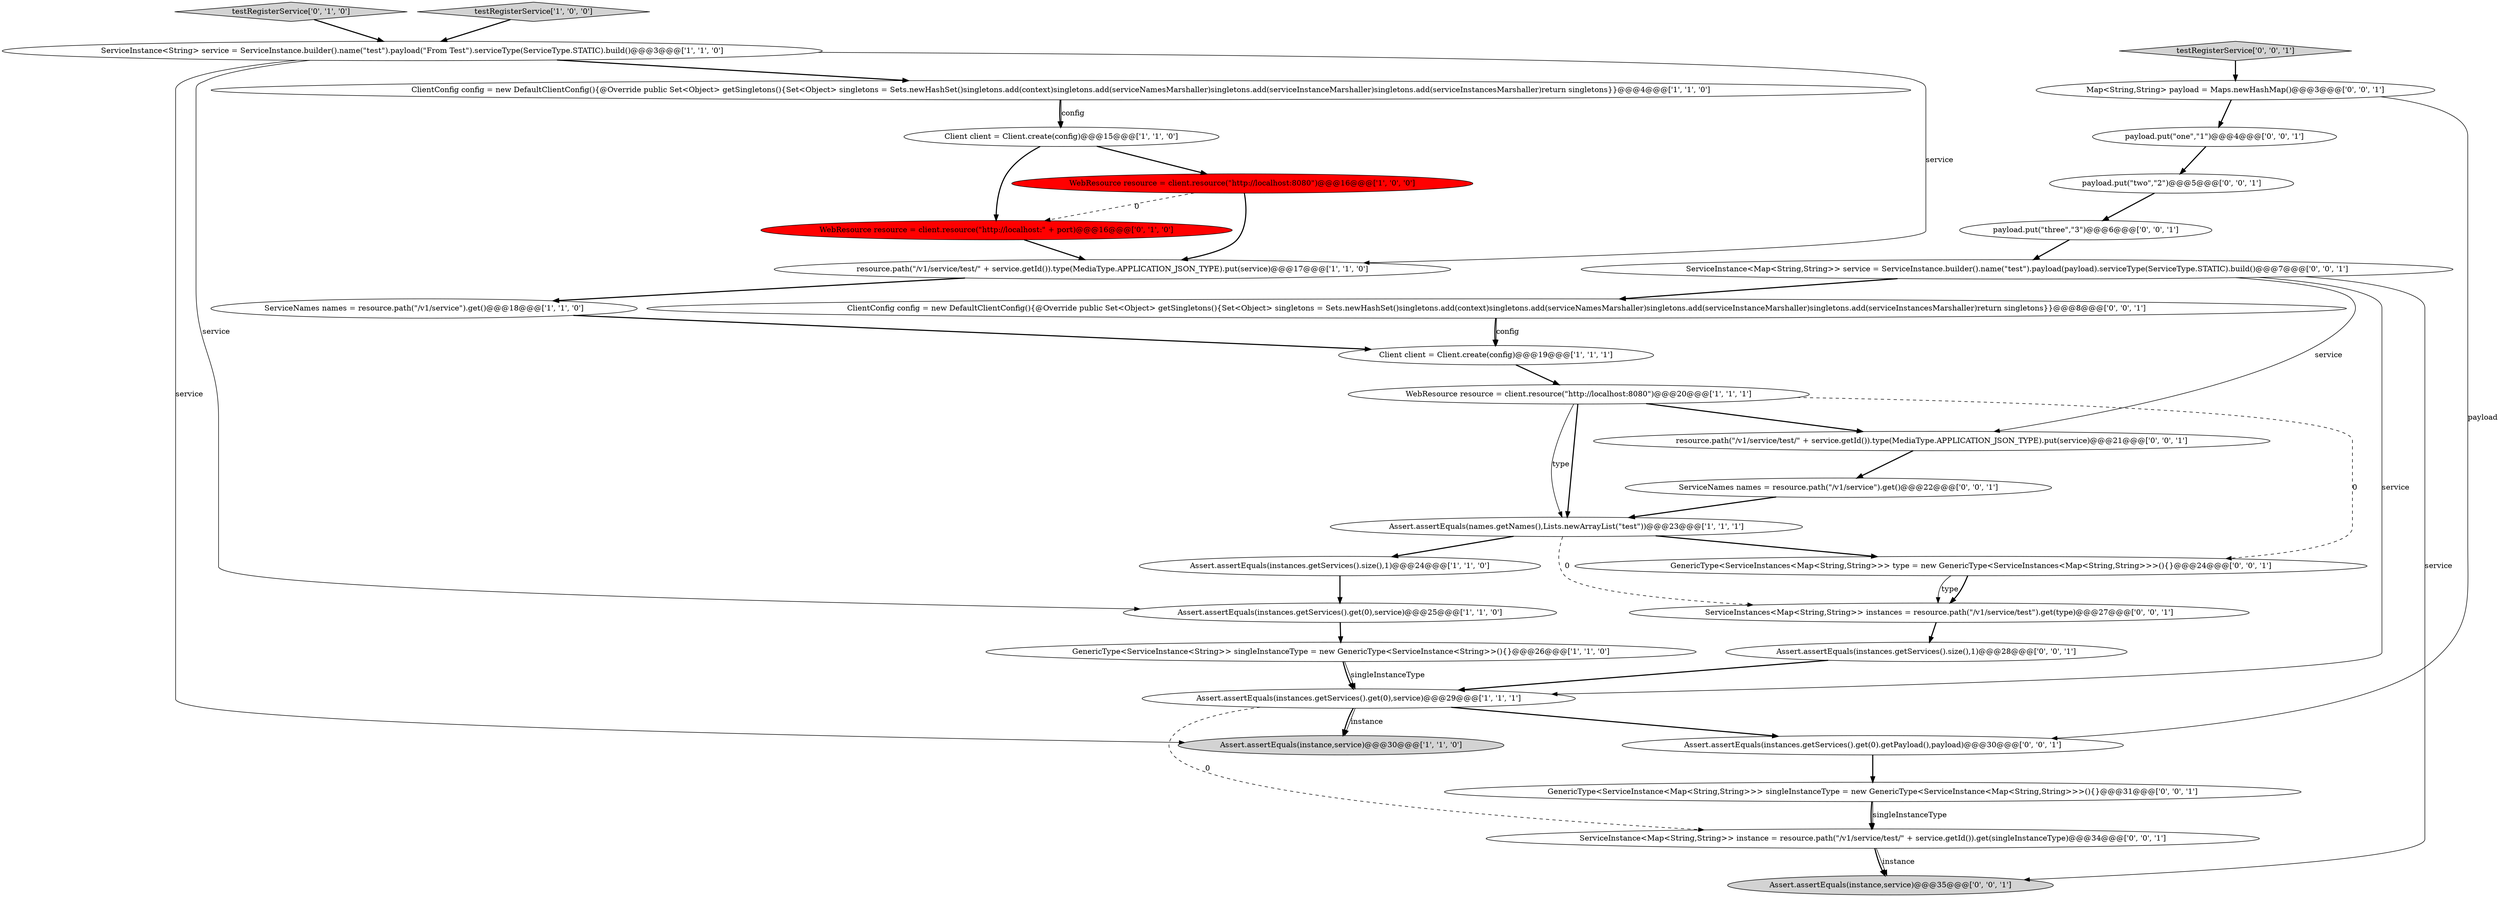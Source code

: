 digraph {
1 [style = filled, label = "WebResource resource = client.resource(\"http://localhost:8080\")@@@16@@@['1', '0', '0']", fillcolor = red, shape = ellipse image = "AAA1AAABBB1BBB"];
19 [style = filled, label = "ServiceInstance<Map<String,String>> instance = resource.path(\"/v1/service/test/\" + service.getId()).get(singleInstanceType)@@@34@@@['0', '0', '1']", fillcolor = white, shape = ellipse image = "AAA0AAABBB3BBB"];
12 [style = filled, label = "Client client = Client.create(config)@@@19@@@['1', '1', '1']", fillcolor = white, shape = ellipse image = "AAA0AAABBB1BBB"];
16 [style = filled, label = "WebResource resource = client.resource(\"http://localhost:\" + port)@@@16@@@['0', '1', '0']", fillcolor = red, shape = ellipse image = "AAA1AAABBB2BBB"];
0 [style = filled, label = "Assert.assertEquals(instance,service)@@@30@@@['1', '1', '0']", fillcolor = lightgray, shape = ellipse image = "AAA0AAABBB1BBB"];
30 [style = filled, label = "resource.path(\"/v1/service/test/\" + service.getId()).type(MediaType.APPLICATION_JSON_TYPE).put(service)@@@21@@@['0', '0', '1']", fillcolor = white, shape = ellipse image = "AAA0AAABBB3BBB"];
10 [style = filled, label = "ServiceInstance<String> service = ServiceInstance.builder().name(\"test\").payload(\"From Test\").serviceType(ServiceType.STATIC).build()@@@3@@@['1', '1', '0']", fillcolor = white, shape = ellipse image = "AAA0AAABBB1BBB"];
11 [style = filled, label = "resource.path(\"/v1/service/test/\" + service.getId()).type(MediaType.APPLICATION_JSON_TYPE).put(service)@@@17@@@['1', '1', '0']", fillcolor = white, shape = ellipse image = "AAA0AAABBB1BBB"];
4 [style = filled, label = "Assert.assertEquals(names.getNames(),Lists.newArrayList(\"test\"))@@@23@@@['1', '1', '1']", fillcolor = white, shape = ellipse image = "AAA0AAABBB1BBB"];
18 [style = filled, label = "testRegisterService['0', '0', '1']", fillcolor = lightgray, shape = diamond image = "AAA0AAABBB3BBB"];
13 [style = filled, label = "Assert.assertEquals(instances.getServices().get(0),service)@@@25@@@['1', '1', '0']", fillcolor = white, shape = ellipse image = "AAA0AAABBB1BBB"];
21 [style = filled, label = "Map<String,String> payload = Maps.newHashMap()@@@3@@@['0', '0', '1']", fillcolor = white, shape = ellipse image = "AAA0AAABBB3BBB"];
28 [style = filled, label = "Assert.assertEquals(instances.getServices().get(0).getPayload(),payload)@@@30@@@['0', '0', '1']", fillcolor = white, shape = ellipse image = "AAA0AAABBB3BBB"];
7 [style = filled, label = "Client client = Client.create(config)@@@15@@@['1', '1', '0']", fillcolor = white, shape = ellipse image = "AAA0AAABBB1BBB"];
14 [style = filled, label = "Assert.assertEquals(instances.getServices().get(0),service)@@@29@@@['1', '1', '1']", fillcolor = white, shape = ellipse image = "AAA0AAABBB1BBB"];
17 [style = filled, label = "payload.put(\"one\",\"1\")@@@4@@@['0', '0', '1']", fillcolor = white, shape = ellipse image = "AAA0AAABBB3BBB"];
20 [style = filled, label = "Assert.assertEquals(instance,service)@@@35@@@['0', '0', '1']", fillcolor = lightgray, shape = ellipse image = "AAA0AAABBB3BBB"];
15 [style = filled, label = "testRegisterService['0', '1', '0']", fillcolor = lightgray, shape = diamond image = "AAA0AAABBB2BBB"];
8 [style = filled, label = "GenericType<ServiceInstance<String>> singleInstanceType = new GenericType<ServiceInstance<String>>(){}@@@26@@@['1', '1', '0']", fillcolor = white, shape = ellipse image = "AAA0AAABBB1BBB"];
9 [style = filled, label = "WebResource resource = client.resource(\"http://localhost:8080\")@@@20@@@['1', '1', '1']", fillcolor = white, shape = ellipse image = "AAA0AAABBB1BBB"];
3 [style = filled, label = "testRegisterService['1', '0', '0']", fillcolor = lightgray, shape = diamond image = "AAA0AAABBB1BBB"];
2 [style = filled, label = "Assert.assertEquals(instances.getServices().size(),1)@@@24@@@['1', '1', '0']", fillcolor = white, shape = ellipse image = "AAA0AAABBB1BBB"];
5 [style = filled, label = "ServiceNames names = resource.path(\"/v1/service\").get()@@@18@@@['1', '1', '0']", fillcolor = white, shape = ellipse image = "AAA0AAABBB1BBB"];
29 [style = filled, label = "ServiceNames names = resource.path(\"/v1/service\").get()@@@22@@@['0', '0', '1']", fillcolor = white, shape = ellipse image = "AAA0AAABBB3BBB"];
27 [style = filled, label = "ClientConfig config = new DefaultClientConfig(){@Override public Set<Object> getSingletons(){Set<Object> singletons = Sets.newHashSet()singletons.add(context)singletons.add(serviceNamesMarshaller)singletons.add(serviceInstanceMarshaller)singletons.add(serviceInstancesMarshaller)return singletons}}@@@8@@@['0', '0', '1']", fillcolor = white, shape = ellipse image = "AAA0AAABBB3BBB"];
25 [style = filled, label = "Assert.assertEquals(instances.getServices().size(),1)@@@28@@@['0', '0', '1']", fillcolor = white, shape = ellipse image = "AAA0AAABBB3BBB"];
32 [style = filled, label = "ServiceInstances<Map<String,String>> instances = resource.path(\"/v1/service/test\").get(type)@@@27@@@['0', '0', '1']", fillcolor = white, shape = ellipse image = "AAA0AAABBB3BBB"];
31 [style = filled, label = "GenericType<ServiceInstances<Map<String,String>>> type = new GenericType<ServiceInstances<Map<String,String>>>(){}@@@24@@@['0', '0', '1']", fillcolor = white, shape = ellipse image = "AAA0AAABBB3BBB"];
22 [style = filled, label = "payload.put(\"two\",\"2\")@@@5@@@['0', '0', '1']", fillcolor = white, shape = ellipse image = "AAA0AAABBB3BBB"];
24 [style = filled, label = "GenericType<ServiceInstance<Map<String,String>>> singleInstanceType = new GenericType<ServiceInstance<Map<String,String>>>(){}@@@31@@@['0', '0', '1']", fillcolor = white, shape = ellipse image = "AAA0AAABBB3BBB"];
26 [style = filled, label = "payload.put(\"three\",\"3\")@@@6@@@['0', '0', '1']", fillcolor = white, shape = ellipse image = "AAA0AAABBB3BBB"];
6 [style = filled, label = "ClientConfig config = new DefaultClientConfig(){@Override public Set<Object> getSingletons(){Set<Object> singletons = Sets.newHashSet()singletons.add(context)singletons.add(serviceNamesMarshaller)singletons.add(serviceInstanceMarshaller)singletons.add(serviceInstancesMarshaller)return singletons}}@@@4@@@['1', '1', '0']", fillcolor = white, shape = ellipse image = "AAA0AAABBB1BBB"];
23 [style = filled, label = "ServiceInstance<Map<String,String>> service = ServiceInstance.builder().name(\"test\").payload(payload).serviceType(ServiceType.STATIC).build()@@@7@@@['0', '0', '1']", fillcolor = white, shape = ellipse image = "AAA0AAABBB3BBB"];
22->26 [style = bold, label=""];
15->10 [style = bold, label=""];
29->4 [style = bold, label=""];
7->1 [style = bold, label=""];
16->11 [style = bold, label=""];
24->19 [style = bold, label=""];
23->27 [style = bold, label=""];
27->12 [style = bold, label=""];
31->32 [style = solid, label="type"];
23->14 [style = solid, label="service"];
31->32 [style = bold, label=""];
19->20 [style = bold, label=""];
9->4 [style = bold, label=""];
8->14 [style = bold, label=""];
14->28 [style = bold, label=""];
9->30 [style = bold, label=""];
4->2 [style = bold, label=""];
25->14 [style = bold, label=""];
10->0 [style = solid, label="service"];
17->22 [style = bold, label=""];
12->9 [style = bold, label=""];
27->12 [style = solid, label="config"];
10->6 [style = bold, label=""];
30->29 [style = bold, label=""];
23->20 [style = solid, label="service"];
1->11 [style = bold, label=""];
2->13 [style = bold, label=""];
4->32 [style = dashed, label="0"];
3->10 [style = bold, label=""];
4->31 [style = bold, label=""];
11->5 [style = bold, label=""];
10->13 [style = solid, label="service"];
21->28 [style = solid, label="payload"];
14->0 [style = solid, label="instance"];
9->31 [style = dashed, label="0"];
14->0 [style = bold, label=""];
19->20 [style = solid, label="instance"];
5->12 [style = bold, label=""];
1->16 [style = dashed, label="0"];
10->11 [style = solid, label="service"];
24->19 [style = solid, label="singleInstanceType"];
26->23 [style = bold, label=""];
7->16 [style = bold, label=""];
32->25 [style = bold, label=""];
9->4 [style = solid, label="type"];
28->24 [style = bold, label=""];
8->14 [style = solid, label="singleInstanceType"];
14->19 [style = dashed, label="0"];
6->7 [style = solid, label="config"];
18->21 [style = bold, label=""];
13->8 [style = bold, label=""];
6->7 [style = bold, label=""];
23->30 [style = solid, label="service"];
21->17 [style = bold, label=""];
}
